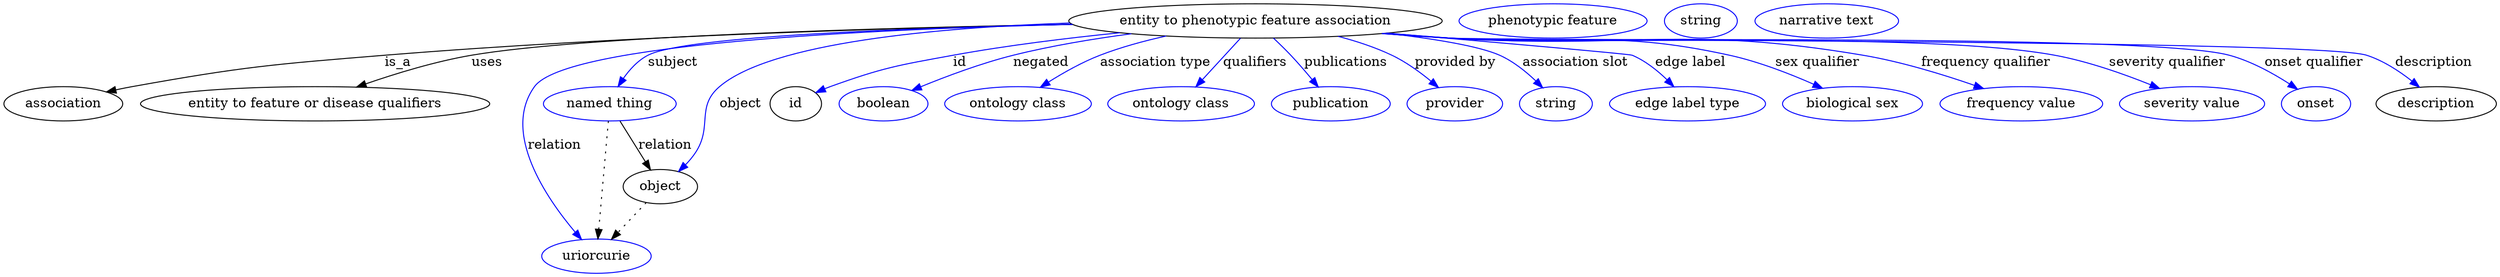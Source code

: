 digraph {
	graph [bb="0,0,2152.1,283"];
	node [label="\N"];
	"entity to phenotypic feature association"	 [height=0.5,
		label="entity to phenotypic feature association",
		pos="1086,265",
		width=4.1524];
	association	 [height=0.5,
		pos="50.046,178",
		width=1.3902];
	"entity to phenotypic feature association" -> association	 [label=is_a,
		lp="326.05,221.5",
		pos="e,87.29,190.21 937.15,262.99 781.6,259.74 530.65,251.23 315.05,229 222.81,219.49 199.38,216.91 109.05,196 105.17,195.1 101.17,194.08 \
97.169,193"];
	"entity to feature or disease qualifiers"	 [height=0.5,
		pos="258.05,178",
		width=3.8816];
	"entity to phenotypic feature association" -> "entity to feature or disease qualifiers"	 [label=uses,
		lp="400.05,221.5",
		pos="e,293.5,195.51 937.55,262.93 764.39,259.53 489.01,250.8 388.05,229 358.76,222.67 327.45,210.57 302.9,199.74"];
	subject	 [color=blue,
		height=0.5,
		label="named thing",
		pos="509.05,178",
		width=1.5346];
	"entity to phenotypic feature association" -> subject	 [color=blue,
		label=subject,
		lp="566.55,221.5",
		pos="e,517.29,195.87 939.31,261.49 791.56,256.95 580.74,247.34 547.05,229 536.9,223.48 528.71,213.96 522.56,204.63",
		style=solid];
	relation	 [color=blue,
		height=0.5,
		label=uriorcurie,
		pos="496.05,18",
		width=1.2638];
	"entity to phenotypic feature association" -> relation	 [color=blue,
		label=relation,
		lp="457.05,134.5",
		pos="e,482.38,35.171 940.53,260.86 801.68,255.96 602.79,246.21 527.05,229 488.74,220.29 467.04,228.55 445.05,196 412.73,148.16 450.86,\
79.833 476.5,43.314",
		style=solid];
	object	 [height=0.5,
		pos="556.05,91",
		width=0.9027];
	"entity to phenotypic feature association" -> object	 [color=blue,
		label=object,
		lp="626.05,178",
		pos="e,569.4,107.63 940.9,260.54 819.35,253.88 658.08,237.3 609.05,196 583.86,174.79 597.81,155.91 582.05,127 580.01,123.27 577.65,119.48 \
575.19,115.82",
		style=solid];
	id	 [height=0.5,
		pos="679.05,178",
		width=0.75];
	"entity to phenotypic feature association" -> id	 [color=blue,
		label=id,
		lp="819.55,221.5",
		pos="e,700.08,189.31 965.48,254.29 891.31,244.88 795.4,227.53 715.05,196 713.19,195.27 711.3,194.48 709.41,193.66",
		style=solid];
	negated	 [color=blue,
		height=0.5,
		label=boolean,
		pos="762.05,178",
		width=1.0652];
	"entity to phenotypic feature association" -> negated	 [color=blue,
		label=negated,
		lp="905.55,221.5",
		pos="e,788.56,191.08 985.89,251.62 953.08,246.05 916.68,238.6 884.05,229 854.24,220.23 821.84,206.48 797.93,195.46",
		style=solid];
	"association type"	 [color=blue,
		height=0.5,
		label="ontology class",
		pos="880.05,178",
		width=1.7151];
	"entity to phenotypic feature association" -> "association type"	 [color=blue,
		label="association type",
		lp="1002,221.5",
		pos="e,901.86,194.87 1014.9,249.14 996.02,243.82 975.91,237.12 958.05,229 941.33,221.4 924.12,210.52 910.12,200.76",
		style=solid];
	qualifiers	 [color=blue,
		height=0.5,
		label="ontology class",
		pos="1021,178",
		width=1.7151];
	"entity to phenotypic feature association" -> qualifiers	 [color=blue,
		label=qualifiers,
		lp="1084,221.5",
		pos="e,1034.3,195.71 1072.6,246.97 1063.3,234.53 1050.8,217.78 1040.4,203.91",
		style=solid];
	publications	 [color=blue,
		height=0.5,
		label=publication,
		pos="1151,178",
		width=1.3902];
	"entity to phenotypic feature association" -> publications	 [color=blue,
		label=publications,
		lp="1158.5,221.5",
		pos="e,1138.5,195.57 1100.4,246.78 1104.8,241.11 1109.7,234.82 1114,229 1120.1,220.91 1126.6,212 1132.5,203.93",
		style=solid];
	"provided by"	 [color=blue,
		height=0.5,
		label=provider,
		pos="1259,178",
		width=1.1193];
	"entity to phenotypic feature association" -> "provided by"	 [color=blue,
		label="provided by",
		lp="1252,221.5",
		pos="e,1242.1,194.6 1149.4,248.63 1165.1,243.4 1181.6,236.88 1196,229 1209.8,221.53 1223.4,210.94 1234.5,201.35",
		style=solid];
	"association slot"	 [color=blue,
		height=0.5,
		label=string,
		pos="1348,178",
		width=0.84854];
	"entity to phenotypic feature association" -> "association slot"	 [color=blue,
		label="association slot",
		lp="1355,221.5",
		pos="e,1333.7,194.42 1188.8,251.9 1229.5,245.65 1270.9,237.65 1289,229 1302.9,222.42 1316,211.69 1326.4,201.77",
		style=solid];
	"edge label"	 [color=blue,
		height=0.5,
		label="edge label type",
		pos="1461,178",
		width=1.7873];
	"entity to phenotypic feature association" -> "edge label"	 [color=blue,
		label="edge label",
		lp="1453,221.5",
		pos="e,1445.6,195.73 1194.7,252.62 1285.7,242.26 1400.7,229.13 1401,229 1414.8,223.02 1427.9,212.77 1438.2,203.01",
		style=solid];
	"sex qualifier"	 [color=blue,
		height=0.5,
		label="biological sex",
		pos="1603,178",
		width=1.661];
	"entity to phenotypic feature association" -> "sex qualifier"	 [color=blue,
		label="sex qualifier",
		lp="1563,221.5",
		pos="e,1573.9,193.84 1192.6,252.28 1209.8,250.4 1227.4,248.57 1244,247 1351,236.92 1380.7,254.66 1485,229 1512.7,222.19 1542.2,209.47 \
1564.7,198.45",
		style=solid];
	"frequency qualifier"	 [color=blue,
		height=0.5,
		label="frequency value",
		pos="1748,178",
		width=1.8776];
	"entity to phenotypic feature association" -> "frequency qualifier"	 [color=blue,
		label="frequency qualifier",
		lp="1707,221.5",
		pos="e,1712.9,193.37 1190.9,252.11 1208.6,250.21 1226.8,248.41 1244,247 1402.4,234 1445.1,259.34 1601,229 1636.4,222.12 1674.9,208.56 \
1703.5,197.15",
		style=solid];
	"severity qualifier"	 [color=blue,
		height=0.5,
		label="severity value",
		pos="1893,178",
		width=1.661];
	"entity to phenotypic feature association" -> "severity qualifier"	 [color=blue,
		label="severity qualifier",
		lp="1857.5,221.5",
		pos="e,1862.2,193.56 1189.6,252.02 1207.7,250.09 1226.4,248.31 1244,247 1359.1,238.46 1650,252.41 1763,229 1794.3,222.52 1827.8,209.22 \
1853,197.82",
		style=solid];
	"onset qualifier"	 [color=blue,
		height=0.5,
		label=onset,
		pos="2000,178",
		width=0.81243];
	"entity to phenotypic feature association" -> "onset qualifier"	 [color=blue,
		label="onset qualifier",
		lp="1982.5,221.5",
		pos="e,1981.1,192.07 1189.2,251.95 1207.4,250.01 1226.3,248.25 1244,247 1317.7,241.82 1836.8,248.45 1908,229 1931.3,222.65 1955,209.29 \
1972.6,197.84",
		style=solid];
	description	 [height=0.5,
		pos="2102,178",
		width=1.3902];
	"entity to phenotypic feature association" -> description	 [color=blue,
		label=description,
		lp="2085.5,221.5",
		pos="e,2083.7,194.77 1189.2,251.89 1207.4,249.96 1226.3,248.21 1244,247 1330.8,241.08 1943.2,255.27 2026,229 2044.1,223.27 2061.8,211.82 \
2075.6,201.21",
		style=solid];
	subject -> relation	 [pos="e,497.53,36.223 507.58,159.96 505.34,132.35 501.03,79.375 498.36,46.525",
		style=dotted];
	subject -> object	 [label=relation,
		lp="557.05,134.5",
		pos="e,546.64,108.41 518.78,159.97 525.43,147.68 534.33,131.2 541.77,117.42"];
	object -> relation	 [pos="e,510.23,35.261 542.43,74.435 534.85,65.207 525.25,53.528 516.75,43.191",
		style=dotted];
	"entity to phenotypic feature association_object"	 [color=blue,
		height=0.5,
		label="phenotypic feature",
		pos="1330,265",
		width=2.1304];
	association_id	 [color=blue,
		height=0.5,
		label=string,
		pos="1455,265",
		width=0.84854];
	"entity to phenotypic feature association_description"	 [color=blue,
		height=0.5,
		label="narrative text",
		pos="1561,265",
		width=1.6068];
}
